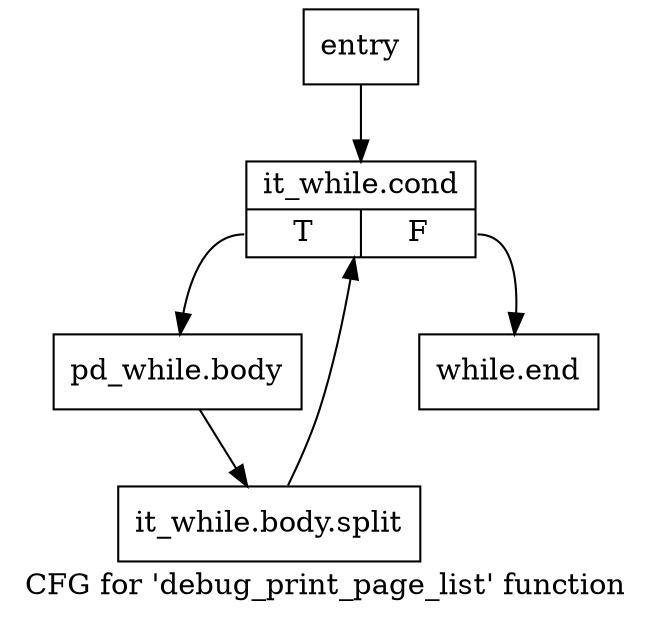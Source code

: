 digraph "CFG for 'debug_print_page_list' function" {
	label="CFG for 'debug_print_page_list' function";

	Node0x99b3de0 [shape=record,label="{entry}"];
	Node0x99b3de0 -> Node0x99b3e30;
	Node0x99b3e30 [shape=record,label="{it_while.cond|{<s0>T|<s1>F}}"];
	Node0x99b3e30:s0 -> Node0x99b3e80;
	Node0x99b3e30:s1 -> Node0x99b3ed0;
	Node0x99b3e80 [shape=record,label="{pd_while.body}"];
	Node0x99b3e80 -> Node0xee542a0;
	Node0xee542a0 [shape=record,label="{it_while.body.split}"];
	Node0xee542a0 -> Node0x99b3e30;
	Node0x99b3ed0 [shape=record,label="{while.end}"];
}
